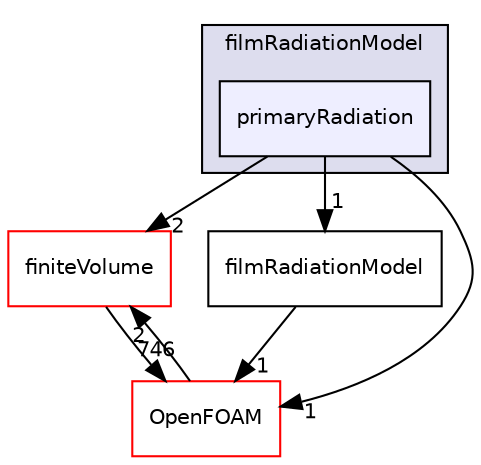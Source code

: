 digraph "src/regionModels/surfaceFilmModels/submodels/thermo/filmRadiationModel/primaryRadiation" {
  bgcolor=transparent;
  compound=true
  node [ fontsize="10", fontname="Helvetica"];
  edge [ labelfontsize="10", labelfontname="Helvetica"];
  subgraph clusterdir_9ba09063edd0a1010c3d6fd47e73aac8 {
    graph [ bgcolor="#ddddee", pencolor="black", label="filmRadiationModel" fontname="Helvetica", fontsize="10", URL="dir_9ba09063edd0a1010c3d6fd47e73aac8.html"]
  dir_7ee799e119d7c7643677ef355d1b873b [shape=box, label="primaryRadiation", style="filled", fillcolor="#eeeeff", pencolor="black", URL="dir_7ee799e119d7c7643677ef355d1b873b.html"];
  }
  dir_9bd15774b555cf7259a6fa18f99fe99b [shape=box label="finiteVolume" color="red" URL="dir_9bd15774b555cf7259a6fa18f99fe99b.html"];
  dir_9f9460fb5bd657f5bea2140ee409b200 [shape=box label="filmRadiationModel" URL="dir_9f9460fb5bd657f5bea2140ee409b200.html"];
  dir_c5473ff19b20e6ec4dfe5c310b3778a8 [shape=box label="OpenFOAM" color="red" URL="dir_c5473ff19b20e6ec4dfe5c310b3778a8.html"];
  dir_9bd15774b555cf7259a6fa18f99fe99b->dir_c5473ff19b20e6ec4dfe5c310b3778a8 [headlabel="746", labeldistance=1.5 headhref="dir_000896_001896.html"];
  dir_7ee799e119d7c7643677ef355d1b873b->dir_9bd15774b555cf7259a6fa18f99fe99b [headlabel="2", labeldistance=1.5 headhref="dir_002592_000896.html"];
  dir_7ee799e119d7c7643677ef355d1b873b->dir_9f9460fb5bd657f5bea2140ee409b200 [headlabel="1", labeldistance=1.5 headhref="dir_002592_002587.html"];
  dir_7ee799e119d7c7643677ef355d1b873b->dir_c5473ff19b20e6ec4dfe5c310b3778a8 [headlabel="1", labeldistance=1.5 headhref="dir_002592_001896.html"];
  dir_9f9460fb5bd657f5bea2140ee409b200->dir_c5473ff19b20e6ec4dfe5c310b3778a8 [headlabel="1", labeldistance=1.5 headhref="dir_002587_001896.html"];
  dir_c5473ff19b20e6ec4dfe5c310b3778a8->dir_9bd15774b555cf7259a6fa18f99fe99b [headlabel="2", labeldistance=1.5 headhref="dir_001896_000896.html"];
}
